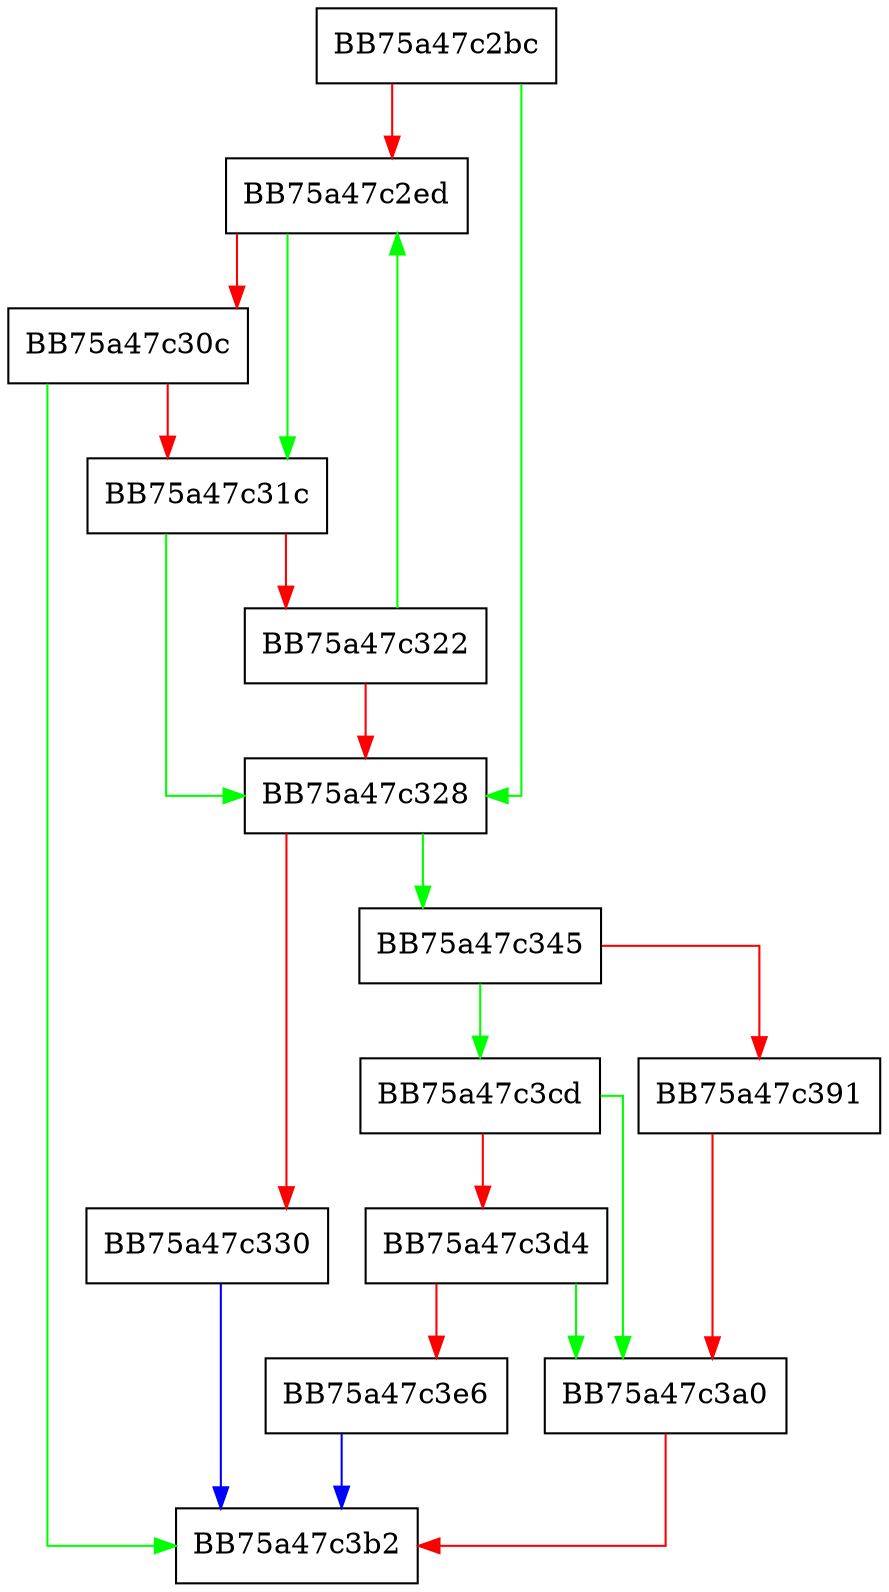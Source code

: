 digraph vdbeSorterFlushPMA {
  node [shape="box"];
  graph [splines=ortho];
  BB75a47c2bc -> BB75a47c328 [color="green"];
  BB75a47c2bc -> BB75a47c2ed [color="red"];
  BB75a47c2ed -> BB75a47c31c [color="green"];
  BB75a47c2ed -> BB75a47c30c [color="red"];
  BB75a47c30c -> BB75a47c3b2 [color="green"];
  BB75a47c30c -> BB75a47c31c [color="red"];
  BB75a47c31c -> BB75a47c328 [color="green"];
  BB75a47c31c -> BB75a47c322 [color="red"];
  BB75a47c322 -> BB75a47c2ed [color="green"];
  BB75a47c322 -> BB75a47c328 [color="red"];
  BB75a47c328 -> BB75a47c345 [color="green"];
  BB75a47c328 -> BB75a47c330 [color="red"];
  BB75a47c330 -> BB75a47c3b2 [color="blue"];
  BB75a47c345 -> BB75a47c3cd [color="green"];
  BB75a47c345 -> BB75a47c391 [color="red"];
  BB75a47c391 -> BB75a47c3a0 [color="red"];
  BB75a47c3a0 -> BB75a47c3b2 [color="red"];
  BB75a47c3cd -> BB75a47c3a0 [color="green"];
  BB75a47c3cd -> BB75a47c3d4 [color="red"];
  BB75a47c3d4 -> BB75a47c3a0 [color="green"];
  BB75a47c3d4 -> BB75a47c3e6 [color="red"];
  BB75a47c3e6 -> BB75a47c3b2 [color="blue"];
}